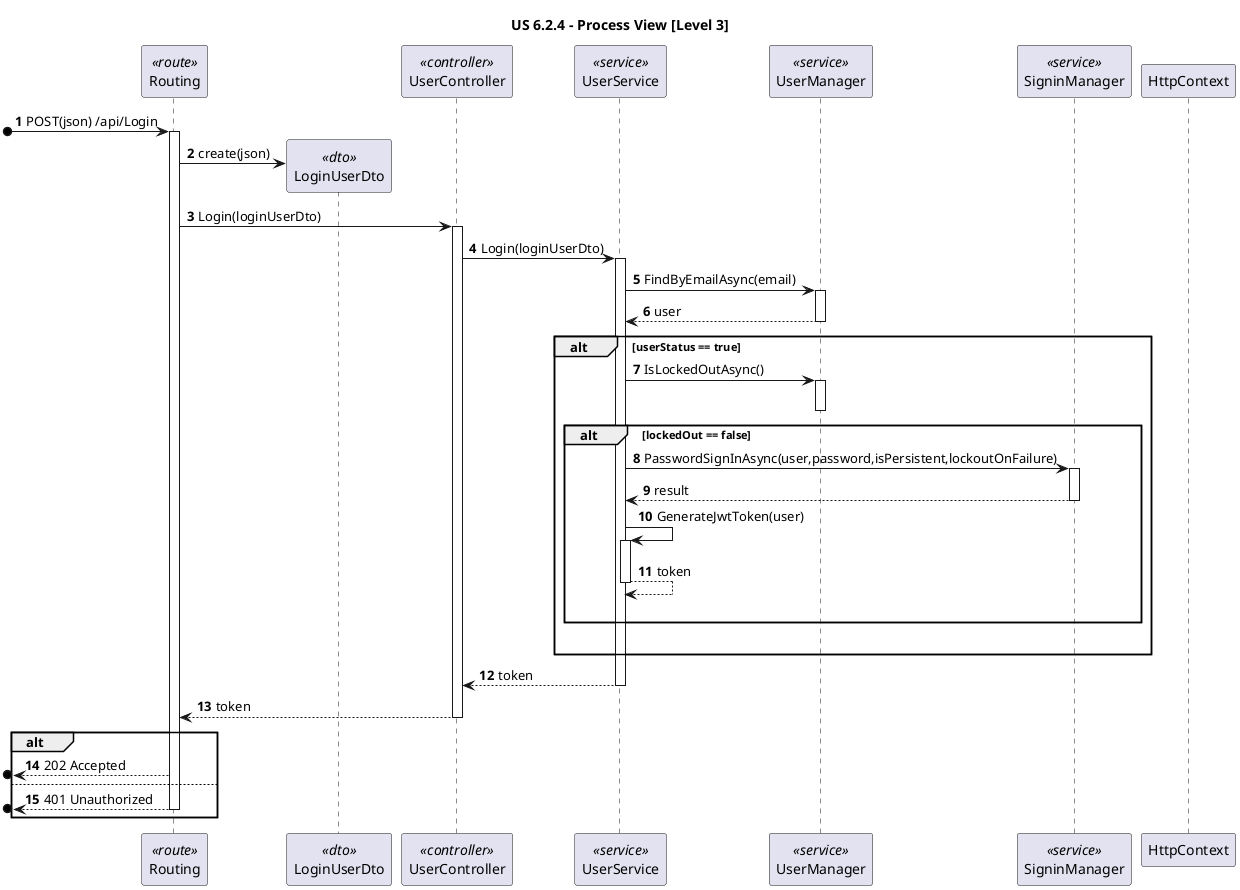 @startuml

title "US 6.2.4 - Process View [Level 3]"

autonumber
participant "Routing" as ROUTE <<route>>
participant "LoginUserDto" as DTO <<dto>>
participant "UserController" as CTRL <<controller>>
participant "UserService" as SVC <<service>>
participant "UserManager" as IEL <<service>>
participant "SigninManager" as SIM <<service>>
participant "HttpContext" as HC

[o-> ROUTE: POST(json) /api/Login
activate ROUTE

ROUTE -> DTO **: create(json)

ROUTE -> CTRL: Login(loginUserDto)
activate CTRL

CTRL ->  SVC: Login(loginUserDto)
activate SVC

SVC -> IEL : FindByEmailAsync(email)
activate IEL

IEL --> SVC : user
deactivate IEL

alt userStatus == true
    SVC -> IEL: IsLockedOutAsync()
    activate IEL
    deactivate IEL

    alt lockedOut == false

    SVC -> SIM : PasswordSignInAsync(user,password,isPersistent,lockoutOnFailure)
    activate SIM

    SIM --> SVC: result
    deactivate SIM
    
    SVC -> SVC: GenerateJwtToken(user)
    activate SVC

    SVC --> SVC: token
    deactivate SVC
    |||
    end alt
    |||
end alt


SVC --> CTRL: token
deactivate SVC

CTRL --> ROUTE: token
deactivate CTRL

alt 
[o<-- ROUTE : 202 Accepted

else

[o<-- ROUTE : 401 Unauthorized
deactivate ROUTE
end alt


@enduml